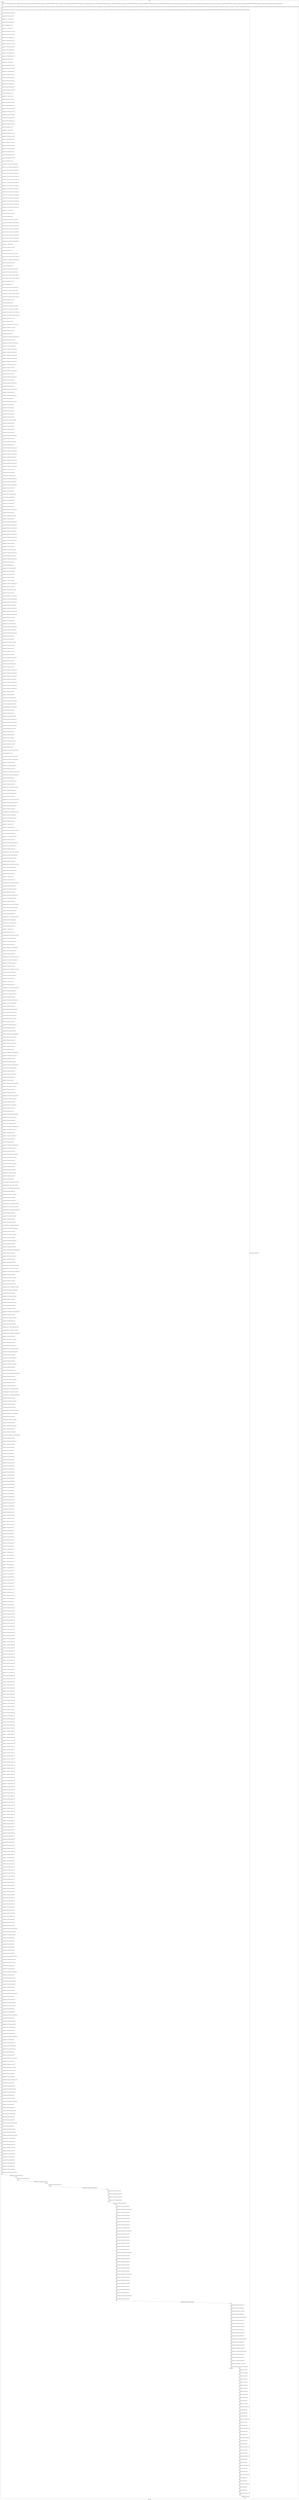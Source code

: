 digraph G {
label="Btor2XCFA";
subgraph cluster_0 {
label="main";
main_init[];
l1[];
l3[];
l4[];
l5[];
l6[];
l7[];
l8[];
l9[];
l10[];
l11[];
l12[];
l13[];
l14[];
l15[];
l16[];
l17[];
l18[];
l19[];
l20[];
l21[];
l22[];
l23[];
l24[];
l25[];
l26[];
l27[];
l28[];
l29[];
l30[];
l31[];
l32[];
l33[];
l34[];
l35[];
l36[];
l37[];
l38[];
l39[];
l40[];
l41[];
l42[];
l43[];
l44[];
l45[];
l46[];
l47[];
l48[];
l49[];
l50[];
l51[];
l52[];
l53[];
l54[];
l55[];
l56[];
l57[];
l58[];
l59[];
l60[];
l61[];
l62[];
l63[];
l64[];
l65[];
l66[];
l67[];
l68[];
l69[];
l70[];
l71[];
l72[];
l73[];
l74[];
l75[];
l76[];
l77[];
l78[];
l79[];
l80[];
l81[];
l82[];
l83[];
l84[];
l85[];
l86[];
l87[];
l88[];
l89[];
l90[];
l91[];
l92[];
l93[];
l94[];
l95[];
l96[];
l97[];
l98[];
l99[];
l100[];
l101[];
l102[];
l103[];
l104[];
l105[];
l106[];
l107[];
l108[];
l109[];
l110[];
l111[];
l112[];
l113[];
l114[];
l115[];
l116[];
l117[];
l118[];
l119[];
l120[];
l121[];
l122[];
l123[];
l124[];
l125[];
l126[];
l127[];
l128[];
l129[];
l130[];
l131[];
l132[];
l133[];
l134[];
l135[];
l136[];
l137[];
l138[];
l139[];
l140[];
l141[];
l142[];
l143[];
l144[];
l145[];
l146[];
l147[];
l148[];
l149[];
l150[];
l151[];
l152[];
l153[];
l154[];
l155[];
l156[];
l157[];
l158[];
l159[];
l160[];
l161[];
l162[];
l163[];
l164[];
l165[];
l166[];
l167[];
l168[];
l169[];
l170[];
l171[];
l172[];
l173[];
l174[];
l175[];
l176[];
l177[];
l178[];
l179[];
l180[];
l181[];
l182[];
l183[];
l184[];
l185[];
l186[];
l187[];
l188[];
l189[];
l190[];
l191[];
l192[];
l193[];
l194[];
l195[];
l196[];
l197[];
l198[];
l199[];
l200[];
l201[];
l202[];
l203[];
l204[];
l205[];
l206[];
l207[];
l208[];
l209[];
l210[];
l211[];
l212[];
l213[];
l214[];
l215[];
l216[];
l217[];
l218[];
l219[];
l220[];
l221[];
l222[];
l223[];
l224[];
l225[];
l226[];
l227[];
l228[];
l229[];
l230[];
l231[];
l232[];
l233[];
l234[];
l235[];
l236[];
l237[];
l238[];
l239[];
l240[];
l241[];
l242[];
l243[];
l244[];
l245[];
l246[];
l247[];
l248[];
l249[];
l250[];
l251[];
l252[];
l253[];
l254[];
l255[];
l256[];
l257[];
l258[];
l259[];
l260[];
l261[];
l262[];
l263[];
l264[];
l265[];
l266[];
l267[];
l268[];
l269[];
l270[];
l271[];
l272[];
l273[];
l274[];
l275[];
l276[];
l277[];
l278[];
l279[];
l280[];
l281[];
l282[];
l283[];
l284[];
l285[];
l286[];
l287[];
l288[];
l289[];
l290[];
l291[];
l292[];
l293[];
l294[];
l295[];
l296[];
l297[];
l298[];
l299[];
l300[];
l301[];
l302[];
l303[];
l304[];
l305[];
l306[];
l307[];
l308[];
l309[];
l310[];
l311[];
l312[];
l313[];
l314[];
l315[];
l316[];
l317[];
l318[];
l319[];
l320[];
l321[];
l322[];
l323[];
l324[];
l325[];
l326[];
l327[];
l328[];
l329[];
l330[];
l331[];
l332[];
l333[];
l334[];
l335[];
l336[];
l337[];
l338[];
l339[];
l340[];
l341[];
l342[];
l343[];
l344[];
l345[];
l346[];
l347[];
l348[];
l349[];
l350[];
l351[];
l352[];
l353[];
l354[];
l355[];
l356[];
l357[];
l358[];
l359[];
l360[];
l361[];
l362[];
l363[];
l364[];
l365[];
l366[];
l367[];
l368[];
l369[];
l370[];
l371[];
l372[];
l373[];
l374[];
l375[];
l376[];
l377[];
l378[];
l379[];
l380[];
l381[];
l382[];
l383[];
l384[];
l385[];
l386[];
l387[];
l388[];
l389[];
l390[];
l391[];
l392[];
l393[];
l394[];
l395[];
l396[];
l397[];
l398[];
l399[];
l400[];
l401[];
l402[];
l403[];
l404[];
l405[];
l406[];
l407[];
l408[];
l409[];
l410[];
l411[];
l412[];
l413[];
l414[];
l415[];
l416[];
l417[];
l418[];
l419[];
l420[];
l421[];
l422[];
l423[];
l424[];
l425[];
l426[];
l427[];
l428[];
l429[];
l430[];
l431[];
l432[];
l433[];
l434[];
l435[];
l436[];
l437[];
l438[];
l439[];
l440[];
l441[];
l442[];
l443[];
l444[];
l445[];
l446[];
l447[];
l448[];
l449[];
l450[];
l451[];
l452[];
l453[];
l454[];
l455[];
l456[];
l457[];
l458[];
l459[];
l460[];
l461[];
l462[];
l463[];
l464[];
l465[];
l466[];
l467[];
l468[];
l469[];
l470[];
l471[];
l472[];
l473[];
l474[];
l475[];
l476[];
l477[];
l478[];
l479[];
l480[];
l481[];
l482[];
l483[];
l484[];
l485[];
l486[];
l487[];
l488[];
l489[];
l490[];
l491[];
l492[];
l493[];
l494[];
l495[];
l496[];
l497[];
l498[];
l499[];
l500[];
l501[];
l502[];
l503[];
l504[];
l505[];
l506[];
l507[];
l508[];
l509[];
l510[];
l511[];
l512[];
l513[];
l514[];
l515[];
l516[];
l517[];
l518[];
l519[];
l520[];
l521[];
l522[];
l523[];
l524[];
l525[];
l526[];
l527[];
l528[];
l529[];
l530[];
l531[];
l532[];
l533[];
l534[];
l535[];
l536[];
l537[];
l538[];
l539[];
l540[];
l541[];
l542[];
l543[];
l544[];
l545[];
l546[];
l547[];
l548[];
l549[];
l550[];
l551[];
l552[];
l553[];
l554[];
l555[];
l556[];
l557[];
l558[];
l559[];
l560[];
l561[];
l562[];
l563[];
l564[];
l565[];
l566[];
l567[];
l568[];
l569[];
l570[];
l571[];
l572[];
l573[];
l574[];
l575[];
l576[];
l577[];
l578[];
l579[];
l580[];
l581[];
l582[];
l583[];
l584[];
l585[];
l586[];
l587[];
l588[];
l589[];
l590[];
l591[];
l592[];
l593[];
l594[];
l595[];
l596[];
l597[];
l598[];
l599[];
l600[];
l601[];
l602[];
l603[];
l604[];
l605[];
l606[];
l607[];
l608[];
l609[];
l610[];
l611[];
l612[];
l613[];
l614[];
l615[];
l616[];
l617[];
l618[];
l619[];
l620[];
l621[];
l622[];
l623[];
l624[];
l625[];
l626[];
l627[];
l628[];
l629[];
l630[];
l631[];
l632[];
l633[];
l634[];
l635[];
l636[];
l637[];
l638[];
l639[];
l640[];
l641[];
l642[];
l643[];
l644[];
l645[];
l646[];
l647[];
l648[];
l649[];
l650[];
l651[];
l652[];
l653[];
l654[];
l655[];
l656[];
l657[];
l658[];
l659[];
l660[];
l661[];
l662[];
l663[];
l664[];
l665[];
l666[];
l667[];
l668[];
l669[];
l670[];
l671[];
l672[];
l673[];
l674[];
l675[];
l676[];
l677[];
l678[];
l679[];
l680[];
l681[];
l682[];
l683[];
l684[];
l685[];
l686[];
l687[];
l688[];
l689[];
l690[];
l691[];
l692[];
l693[];
l694[];
l695[];
l696[];
l697[];
l698[];
l699[];
l700[];
l701[];
l702[];
l703[];
l704[];
l705[];
l706[];
l707[];
l708[];
l709[];
l710[];
l711[];
l712[];
l713[];
l714[];
l715[];
l716[];
l717[];
l718[];
l719[];
l720[];
l721[];
l722[];
l723[];
l724[];
l725[];
l726[];
l727[];
l728[];
l729[];
l730[];
l731[];
l732[];
l733[];
l734[];
l735[];
l736[];
l737[];
l738[];
l739[];
l740[];
l741[];
l742[];
l743[];
l744[];
l745[];
l746[];
l747[];
l748[];
l749[];
l750[];
l751[];
l752[];
l753[];
l754[];
l755[];
l756[];
l757[];
l758[];
l759[];
l760[];
l761[];
l762[];
l763[];
l764[];
l765[];
l766[];
l767[];
main_error[];
l768[];
l769[];
l770[];
l771[];
l772[];
l773[];
l774[];
l775[];
l776[];
l777[];
l778[];
l779[];
l780[];
l781[];
l782[];
l783[];
l784[];
l785[];
l786[];
l787[];
l788[];
l789[];
l790[];
l791[];
l792[];
l793[];
l794[];
l795[];
l796[];
l797[];
l798[];
l799[];
l800[];
l801[];
l802[];
l803[];
l804[];
l805[];
l806[];
l807[];
l808[];
l809[];
l810[];
main_init -> l1 [label="[(assign const_7 #b0000000000000000),(assign const_10 #b00000000),(assign const_33 #b0),(assign const_99 #b00000000000000000000000000001010),(assign const_100 #b000000000000000000000000),(assign const_101 #b00000001),(assign const_109 #b00000000000000000000000000000100),(assign const_110 #b0000000000000000),(assign const_112 #b00000000000000000000000000010000),(assign const_117 #b00000000000000000000000001100100),(assign const_127 #b00000000000000000000000000000011),(assign const_142 #b00000000000000000000000000000010),(assign const_157 #b00000000000000000000000000000001),(assign const_198 #b00000000),(assign const_209 #b0000000000010110),(assign const_211 #b0000000000000000),(assign const_225 #b0000000000100001),(assign const_237 #b0000000000101100),(assign const_249 #b0000000000001011),(assign const_459 #b00000101),(assign const_468 #b00000000000000000000000000000000),(assign const_617 #b00000010),(assign const_638 #b00000011),(assign const_659 #b00000100)] "];
l3 -> l4 [label="[(havoc input_98),(havoc input_106),(havoc input_107),(havoc input_108),(havoc input_124),(havoc input_125),(havoc input_126),(havoc input_139),(havoc input_140),(havoc input_141),(havoc input_154),(havoc input_155),(havoc input_156),(havoc input_169),(havoc input_170),(havoc input_187),(havoc input_191),(havoc input_192),(havoc input_193),(havoc input_194),(havoc input_195),(havoc input_196),(havoc input_197),(havoc input_208),(havoc input_210),(havoc input_219),(havoc input_224),(havoc input_226),(havoc input_231),(havoc input_236),(havoc input_238),(havoc input_243),(havoc input_248),(havoc input_250),(havoc input_255),(havoc input_260),(havoc input_269),(havoc input_298),(havoc input_300),(havoc input_321),(havoc input_326),(havoc input_332),(havoc input_334),(havoc input_355),(havoc input_360),(havoc input_366),(havoc input_368),(havoc input_389),(havoc input_394),(havoc input_400),(havoc input_402),(havoc input_423),(havoc input_428)] "];
l4 -> l5 [label="[(assign binary_96 (bvand state_40 (bvnot state_94)))] "];
l5 -> l6 [label="[(assign binary_102 (bvxor const_101 state_29))] "];
l6 -> l7 [label="[(assign binary_103 (++ const_100 binary_102))] "];
l7 -> l8 [label="[(assign binary_104 (bvmul const_99 binary_103))] "];
l8 -> l9 [label="[(assign slice_105 (extract binary_104 0 16))] "];
l9 -> l10 [label="[(assign binary_111 (++ state_25 const_110))] "];
l10 -> l11 [label="[(assign binary_113 (bvashr binary_111 const_112))] "];
l11 -> l12 [label="[(assign binary_114 (bvsrem binary_113 const_99))] "];
l12 -> l13 [label="[(assign binary_115 (bvmul const_99 binary_114))] "];
l13 -> l14 [label="[(assign binary_116 (bvadd const_109 binary_115))] "];
l14 -> l15 [label="[(assign binary_118 (bvsrem binary_113 const_117))] "];
l15 -> l16 [label="[(assign binary_119 (bvsdiv binary_118 const_99))] "];
l16 -> l17 [label="[(assign binary_120 (bvmul const_99 binary_119))] "];
l17 -> l18 [label="[(assign binary_121 (bvmul const_99 binary_120))] "];
l18 -> l19 [label="[(assign binary_122 (bvadd binary_116 binary_121))] "];
l19 -> l20 [label="[(assign slice_123 (extract binary_122 0 16))] "];
l20 -> l21 [label="[(assign binary_128 (++ state_21 const_110))] "];
l21 -> l22 [label="[(assign binary_129 (bvashr binary_128 const_112))] "];
l22 -> l23 [label="[(assign binary_130 (bvsrem binary_129 const_99))] "];
l23 -> l24 [label="[(assign binary_131 (bvmul const_99 binary_130))] "];
l24 -> l25 [label="[(assign binary_132 (bvadd const_127 binary_131))] "];
l25 -> l26 [label="[(assign binary_133 (bvsrem binary_129 const_117))] "];
l26 -> l27 [label="[(assign binary_134 (bvsdiv binary_133 const_99))] "];
l27 -> l28 [label="[(assign binary_135 (bvmul const_99 binary_134))] "];
l28 -> l29 [label="[(assign binary_136 (bvmul const_99 binary_135))] "];
l29 -> l30 [label="[(assign binary_137 (bvadd binary_132 binary_136))] "];
l30 -> l31 [label="[(assign slice_138 (extract binary_137 0 16))] "];
l31 -> l32 [label="[(assign binary_143 (++ state_17 const_110))] "];
l32 -> l33 [label="[(assign binary_144 (bvashr binary_143 const_112))] "];
l33 -> l34 [label="[(assign binary_145 (bvsrem binary_144 const_99))] "];
l34 -> l35 [label="[(assign binary_146 (bvmul const_99 binary_145))] "];
l35 -> l36 [label="[(assign binary_147 (bvadd const_142 binary_146))] "];
l36 -> l37 [label="[(assign binary_148 (bvsrem binary_144 const_117))] "];
l37 -> l38 [label="[(assign binary_149 (bvsdiv binary_148 const_99))] "];
l38 -> l39 [label="[(assign binary_150 (bvmul const_99 binary_149))] "];
l39 -> l40 [label="[(assign binary_151 (bvmul const_99 binary_150))] "];
l40 -> l41 [label="[(assign binary_152 (bvadd binary_147 binary_151))] "];
l41 -> l42 [label="[(assign slice_153 (extract binary_152 0 16))] "];
l42 -> l43 [label="[(assign binary_158 (++ state_13 const_110))] "];
l43 -> l44 [label="[(assign binary_159 (bvashr binary_158 const_112))] "];
l44 -> l45 [label="[(assign binary_160 (bvsrem binary_159 const_99))] "];
l45 -> l46 [label="[(assign binary_161 (bvmul const_99 binary_160))] "];
l46 -> l47 [label="[(assign binary_162 (bvadd const_157 binary_161))] "];
l47 -> l48 [label="[(assign binary_163 (bvsrem binary_159 const_117))] "];
l48 -> l49 [label="[(assign binary_164 (bvsdiv binary_163 const_99))] "];
l49 -> l50 [label="[(assign binary_165 (bvmul const_99 binary_164))] "];
l50 -> l51 [label="[(assign binary_166 (bvmul const_99 binary_165))] "];
l51 -> l52 [label="[(assign binary_167 (bvadd binary_162 binary_166))] "];
l52 -> l53 [label="[(assign slice_168 (extract binary_167 0 16))] "];
l53 -> l54 [label="[(assign ternary_171 (ite (= input_170 #b1) slice_168 state_8))] "];
l54 -> l55 [label="[(assign ternary_172 (ite (= input_169 #b1) slice_168 ternary_171))] "];
l55 -> l56 [label="[(assign ternary_173 (ite (= input_156 #b1) slice_168 ternary_172))] "];
l56 -> l57 [label="[(assign ternary_174 (ite (= input_155 #b1) slice_153 ternary_173))] "];
l57 -> l58 [label="[(assign ternary_175 (ite (= input_154 #b1) slice_153 ternary_174))] "];
l58 -> l59 [label="[(assign ternary_176 (ite (= input_141 #b1) slice_153 ternary_175))] "];
l59 -> l60 [label="[(assign ternary_177 (ite (= input_140 #b1) slice_138 ternary_176))] "];
l60 -> l61 [label="[(assign ternary_178 (ite (= input_139 #b1) slice_138 ternary_177))] "];
l61 -> l62 [label="[(assign ternary_179 (ite (= input_126 #b1) slice_138 ternary_178))] "];
l62 -> l63 [label="[(assign ternary_180 (ite (= input_125 #b1) slice_123 ternary_179))] "];
l63 -> l64 [label="[(assign ternary_181 (ite (= input_124 #b1) slice_123 ternary_180))] "];
l64 -> l65 [label="[(assign ternary_182 (ite (= input_108 #b1) slice_123 ternary_181))] "];
l65 -> l66 [label="[(assign ternary_183 (ite (= input_107 #b1) slice_105 ternary_182))] "];
l66 -> l67 [label="[(assign ternary_184 (ite (= input_106 #b1) slice_105 ternary_183))] "];
l67 -> l68 [label="[(assign ternary_185 (ite (= input_98 #b1) slice_105 ternary_184))] "];
l68 -> l69 [label="[(assign binary_188 (++ const_100 state_11))] "];
l69 -> l70 [label="[(assign binary_189 (bvadd const_157 binary_188))] "];
l70 -> l71 [label="[(assign slice_190 (extract binary_189 0 8))] "];
l71 -> l72 [label="[(assign ternary_199 (ite (= input_197 #b1) const_198 state_11))] "];
l72 -> l73 [label="[(assign ternary_200 (ite (= input_196 #b1) slice_190 ternary_199))] "];
l73 -> l74 [label="[(assign ternary_201 (ite (= input_195 #b1) slice_190 ternary_200))] "];
l74 -> l75 [label="[(assign ternary_202 (ite (= input_194 #b1) slice_190 ternary_201))] "];
l75 -> l76 [label="[(assign ternary_203 (ite (= input_193 #b1) slice_190 ternary_202))] "];
l76 -> l77 [label="[(assign ternary_204 (ite (= input_192 #b1) slice_190 ternary_203))] "];
l77 -> l78 [label="[(assign ternary_205 (ite (= input_191 #b1) slice_190 ternary_204))] "];
l78 -> l79 [label="[(assign ternary_206 (ite (= input_187 #b1) slice_190 ternary_205))] "];
l79 -> l80 [label="[(assign binary_212 (++ state_8 const_110))] "];
l80 -> l81 [label="[(assign binary_213 (bvashr binary_212 const_112))] "];
l81 -> l82 [label="[(assign slice_214 (extract binary_213 0 16))] "];
l82 -> l83 [label="[(assign ternary_215 (ite (= input_193 #b1) slice_214 state_13))] "];
l83 -> l84 [label="[(assign ternary_216 (ite (= input_210 #b1) const_211 ternary_215))] "];
l84 -> l85 [label="[(assign ternary_217 (ite (= input_208 #b1) const_209 ternary_216))] "];
l85 -> l86 [label="[(assign binary_220 (bvsdiv binary_159 const_117))] "];
l86 -> l87 [label="[(assign slice_221 (extract binary_220 0 16))] "];
l87 -> l88 [label="[(assign ternary_222 (ite (= input_219 #b1) slice_221 state_15))] "];
l88 -> l89 [label="[(assign ternary_227 (ite (= input_192 #b1) slice_214 state_17))] "];
l89 -> l90 [label="[(assign ternary_228 (ite (= input_226 #b1) const_211 ternary_227))] "];
l90 -> l91 [label="[(assign ternary_229 (ite (= input_224 #b1) const_225 ternary_228))] "];
l91 -> l92 [label="[(assign binary_232 (bvsdiv binary_144 const_117))] "];
l92 -> l93 [label="[(assign slice_233 (extract binary_232 0 16))] "];
l93 -> l94 [label="[(assign ternary_234 (ite (= input_231 #b1) slice_233 state_19))] "];
l94 -> l95 [label="[(assign ternary_239 (ite (= input_191 #b1) slice_214 state_21))] "];
l95 -> l96 [label="[(assign ternary_240 (ite (= input_238 #b1) const_211 ternary_239))] "];
l96 -> l97 [label="[(assign ternary_241 (ite (= input_236 #b1) const_237 ternary_240))] "];
l97 -> l98 [label="[(assign binary_244 (bvsdiv binary_129 const_117))] "];
l98 -> l99 [label="[(assign slice_245 (extract binary_244 0 16))] "];
l99 -> l100 [label="[(assign ternary_246 (ite (= input_243 #b1) slice_245 state_23))] "];
l100 -> l101 [label="[(assign ternary_251 (ite (= input_187 #b1) slice_214 state_25))] "];
l101 -> l102 [label="[(assign ternary_252 (ite (= input_250 #b1) const_211 ternary_251))] "];
l102 -> l103 [label="[(assign ternary_253 (ite (= input_248 #b1) const_249 ternary_252))] "];
l103 -> l104 [label="[(assign binary_256 (bvsdiv binary_113 const_117))] "];
l104 -> l105 [label="[(assign slice_257 (extract binary_256 0 16))] "];
l105 -> l106 [label="[(assign ternary_258 (ite (= input_255 #b1) slice_257 state_27))] "];
l106 -> l107 [label="[(assign binary_261 (bvsrem binary_103 const_109))] "];
l107 -> l108 [label="[(assign binary_262 (bvadd const_157 binary_261))] "];
l108 -> l109 [label="[(assign slice_263 (extract binary_262 0 8))] "];
l109 -> l110 [label="[(assign ternary_264 (ite (= input_260 #b1) slice_263 binary_102))] "];
l110 -> l111 [label="[(assign binary_265 (bvxor const_101 ternary_264))] "];
l111 -> l112 [label="[(assign ternary_267 (ite (= input_194 #b1) slice_214 state_31))] "];
l112 -> l113 [label="[(assign binary_270 (bvor (bvnot state_34) input_269))] "];
l113 -> l114 [label="[(assign binary_271 (bvand binary_270 (bvnot input_169)))] "];
l114 -> l115 [label="[(assign binary_272 (bvand binary_271 (bvnot input_154)))] "];
l115 -> l116 [label="[(assign binary_273 (bvand binary_272 (bvnot input_139)))] "];
l116 -> l117 [label="[(assign binary_274 (bvand binary_273 (bvnot input_124)))] "];
l117 -> l118 [label="[(assign binary_275 (bvand binary_274 (bvnot input_106)))] "];
l118 -> l119 [label="[(assign binary_277 (bvand state_36 (bvnot input_197)))] "];
l119 -> l120 [label="[(assign binary_278 (bvor binary_277 input_169))] "];
l120 -> l121 [label="[(assign binary_279 (bvand binary_278 (bvnot input_156)))] "];
l121 -> l122 [label="[(assign binary_280 (bvor binary_279 input_154))] "];
l122 -> l123 [label="[(assign binary_281 (bvand binary_280 (bvnot input_141)))] "];
l123 -> l124 [label="[(assign binary_282 (bvor binary_281 input_139))] "];
l124 -> l125 [label="[(assign binary_283 (bvand binary_282 (bvnot input_126)))] "];
l125 -> l126 [label="[(assign binary_284 (bvor binary_283 input_124))] "];
l126 -> l127 [label="[(assign binary_285 (bvand binary_284 (bvnot input_108)))] "];
l127 -> l128 [label="[(assign binary_286 (bvor binary_285 input_106))] "];
l128 -> l129 [label="[(assign binary_287 (bvand binary_286 (bvnot input_98)))] "];
l129 -> l130 [label="[(assign binary_289 (bvor state_38 input_197))] "];
l130 -> l131 [label="[(assign binary_290 (bvand binary_289 (bvnot input_269)))] "];
l131 -> l132 [label="[(assign binary_292 (bvor state_40 input_156))] "];
l132 -> l133 [label="[(assign binary_293 (bvor binary_292 input_141))] "];
l133 -> l134 [label="[(assign binary_294 (bvor binary_293 input_126))] "];
l134 -> l135 [label="[(assign binary_295 (bvor binary_294 input_108))] "];
l135 -> l136 [label="[(assign binary_296 (bvor binary_295 input_98))] "];
l136 -> l137 [label="[(assign binary_299 (bvor (bvnot state_42) input_298))] "];
l137 -> l138 [label="[(assign binary_301 (bvor binary_299 input_300))] "];
l138 -> l139 [label="[(assign binary_302 (bvor binary_301 input_170))] "];
l139 -> l140 [label="[(assign binary_303 (bvor binary_302 input_169))] "];
l140 -> l141 [label="[(assign binary_304 (bvor binary_303 input_156))] "];
l141 -> l142 [label="[(assign binary_305 (bvand binary_304 (bvnot input_193)))] "];
l142 -> l143 [label="[(assign binary_306 (bvor binary_305 input_219))] "];
l143 -> l144 [label="[(assign binary_308 (bvand state_44 (bvnot input_298)))] "];
l144 -> l145 [label="[(assign binary_309 (bvor binary_308 input_193))] "];
l145 -> l146 [label="[(assign binary_310 (bvand binary_309 (bvnot input_210)))] "];
l146 -> l147 [label="[(assign binary_311 (bvand binary_310 (bvnot input_208)))] "];
l147 -> l148 [label="[(assign binary_312 (bvand binary_311 (bvnot input_219)))] "];
l148 -> l149 [label="[(assign binary_314 (bvand state_46 (bvnot input_300)))] "];
l149 -> l150 [label="[(assign binary_315 (bvand binary_314 (bvnot input_170)))] "];
l150 -> l151 [label="[(assign binary_316 (bvand binary_315 (bvnot input_169)))] "];
l151 -> l152 [label="[(assign binary_317 (bvand binary_316 (bvnot input_156)))] "];
l152 -> l153 [label="[(assign binary_318 (bvor binary_317 input_210))] "];
l153 -> l154 [label="[(assign binary_319 (bvor binary_318 input_208))] "];
l154 -> l155 [label="[(assign binary_322 (bvor (bvnot state_48) input_321))] "];
l155 -> l156 [label="[(assign binary_323 (bvand binary_322 (bvnot input_219)))] "];
l156 -> l157 [label="[(assign binary_325 (bvand state_50 (bvnot input_321)))] "];
l157 -> l158 [label="[(assign binary_327 (bvand binary_325 (bvnot input_326)))] "];
l158 -> l159 [label="[(assign binary_328 (bvor binary_327 input_219))] "];
l159 -> l160 [label="[(assign binary_330 (bvor state_52 input_326))] "];
l160 -> l161 [label="[(assign binary_333 (bvor (bvnot state_54) input_332))] "];
l161 -> l162 [label="[(assign binary_335 (bvor binary_333 input_334))] "];
l162 -> l163 [label="[(assign binary_336 (bvor binary_335 input_155))] "];
l163 -> l164 [label="[(assign binary_337 (bvor binary_336 input_154))] "];
l164 -> l165 [label="[(assign binary_338 (bvor binary_337 input_141))] "];
l165 -> l166 [label="[(assign binary_339 (bvand binary_338 (bvnot input_192)))] "];
l166 -> l167 [label="[(assign binary_340 (bvor binary_339 input_231))] "];
l167 -> l168 [label="[(assign binary_342 (bvand state_56 (bvnot input_332)))] "];
l168 -> l169 [label="[(assign binary_343 (bvor binary_342 input_192))] "];
l169 -> l170 [label="[(assign binary_344 (bvand binary_343 (bvnot input_226)))] "];
l170 -> l171 [label="[(assign binary_345 (bvand binary_344 (bvnot input_224)))] "];
l171 -> l172 [label="[(assign binary_346 (bvand binary_345 (bvnot input_231)))] "];
l172 -> l173 [label="[(assign binary_348 (bvand state_58 (bvnot input_334)))] "];
l173 -> l174 [label="[(assign binary_349 (bvand binary_348 (bvnot input_155)))] "];
l174 -> l175 [label="[(assign binary_350 (bvand binary_349 (bvnot input_154)))] "];
l175 -> l176 [label="[(assign binary_351 (bvand binary_350 (bvnot input_141)))] "];
l176 -> l177 [label="[(assign binary_352 (bvor binary_351 input_226))] "];
l177 -> l178 [label="[(assign binary_353 (bvor binary_352 input_224))] "];
l178 -> l179 [label="[(assign binary_356 (bvor (bvnot state_60) input_355))] "];
l179 -> l180 [label="[(assign binary_357 (bvand binary_356 (bvnot input_231)))] "];
l180 -> l181 [label="[(assign binary_359 (bvand state_62 (bvnot input_355)))] "];
l181 -> l182 [label="[(assign binary_361 (bvand binary_359 (bvnot input_360)))] "];
l182 -> l183 [label="[(assign binary_362 (bvor binary_361 input_231))] "];
l183 -> l184 [label="[(assign binary_364 (bvor state_64 input_360))] "];
l184 -> l185 [label="[(assign binary_367 (bvor (bvnot state_66) input_366))] "];
l185 -> l186 [label="[(assign binary_369 (bvor binary_367 input_368))] "];
l186 -> l187 [label="[(assign binary_370 (bvor binary_369 input_140))] "];
l187 -> l188 [label="[(assign binary_371 (bvor binary_370 input_139))] "];
l188 -> l189 [label="[(assign binary_372 (bvor binary_371 input_126))] "];
l189 -> l190 [label="[(assign binary_373 (bvand binary_372 (bvnot input_191)))] "];
l190 -> l191 [label="[(assign binary_374 (bvor binary_373 input_243))] "];
l191 -> l192 [label="[(assign binary_376 (bvand state_68 (bvnot input_366)))] "];
l192 -> l193 [label="[(assign binary_377 (bvor binary_376 input_191))] "];
l193 -> l194 [label="[(assign binary_378 (bvand binary_377 (bvnot input_238)))] "];
l194 -> l195 [label="[(assign binary_379 (bvand binary_378 (bvnot input_236)))] "];
l195 -> l196 [label="[(assign binary_380 (bvand binary_379 (bvnot input_243)))] "];
l196 -> l197 [label="[(assign binary_382 (bvand state_70 (bvnot input_368)))] "];
l197 -> l198 [label="[(assign binary_383 (bvand binary_382 (bvnot input_140)))] "];
l198 -> l199 [label="[(assign binary_384 (bvand binary_383 (bvnot input_139)))] "];
l199 -> l200 [label="[(assign binary_385 (bvand binary_384 (bvnot input_126)))] "];
l200 -> l201 [label="[(assign binary_386 (bvor binary_385 input_238))] "];
l201 -> l202 [label="[(assign binary_387 (bvor binary_386 input_236))] "];
l202 -> l203 [label="[(assign binary_390 (bvor (bvnot state_72) input_389))] "];
l203 -> l204 [label="[(assign binary_391 (bvand binary_390 (bvnot input_243)))] "];
l204 -> l205 [label="[(assign binary_393 (bvand state_74 (bvnot input_389)))] "];
l205 -> l206 [label="[(assign binary_395 (bvand binary_393 (bvnot input_394)))] "];
l206 -> l207 [label="[(assign binary_396 (bvor binary_395 input_243))] "];
l207 -> l208 [label="[(assign binary_398 (bvor state_76 input_394))] "];
l208 -> l209 [label="[(assign binary_401 (bvor (bvnot state_78) input_400))] "];
l209 -> l210 [label="[(assign binary_403 (bvor binary_401 input_402))] "];
l210 -> l211 [label="[(assign binary_404 (bvor binary_403 input_125))] "];
l211 -> l212 [label="[(assign binary_405 (bvor binary_404 input_124))] "];
l212 -> l213 [label="[(assign binary_406 (bvor binary_405 input_108))] "];
l213 -> l214 [label="[(assign binary_407 (bvand binary_406 (bvnot input_187)))] "];
l214 -> l215 [label="[(assign binary_408 (bvor binary_407 input_255))] "];
l215 -> l216 [label="[(assign binary_410 (bvand state_80 (bvnot input_400)))] "];
l216 -> l217 [label="[(assign binary_411 (bvor binary_410 input_187))] "];
l217 -> l218 [label="[(assign binary_412 (bvand binary_411 (bvnot input_250)))] "];
l218 -> l219 [label="[(assign binary_413 (bvand binary_412 (bvnot input_248)))] "];
l219 -> l220 [label="[(assign binary_414 (bvand binary_413 (bvnot input_255)))] "];
l220 -> l221 [label="[(assign binary_416 (bvand state_82 (bvnot input_402)))] "];
l221 -> l222 [label="[(assign binary_417 (bvand binary_416 (bvnot input_125)))] "];
l222 -> l223 [label="[(assign binary_418 (bvand binary_417 (bvnot input_124)))] "];
l223 -> l224 [label="[(assign binary_419 (bvand binary_418 (bvnot input_108)))] "];
l224 -> l225 [label="[(assign binary_420 (bvor binary_419 input_250))] "];
l225 -> l226 [label="[(assign binary_421 (bvor binary_420 input_248))] "];
l226 -> l227 [label="[(assign binary_424 (bvor (bvnot state_84) input_423))] "];
l227 -> l228 [label="[(assign binary_425 (bvand binary_424 (bvnot input_255)))] "];
l228 -> l229 [label="[(assign binary_427 (bvand state_86 (bvnot input_423)))] "];
l229 -> l230 [label="[(assign binary_429 (bvand binary_427 (bvnot input_428)))] "];
l230 -> l231 [label="[(assign binary_430 (bvor binary_429 input_255))] "];
l231 -> l232 [label="[(assign binary_432 (bvor state_88 input_428))] "];
l232 -> l233 [label="[(assign binary_434 (bvor (bvnot state_90) input_260))] "];
l233 -> l234 [label="[(assign binary_435 (bvand binary_434 (bvnot input_107)))] "];
l234 -> l235 [label="[(assign binary_436 (bvand binary_435 (bvnot input_106)))] "];
l235 -> l236 [label="[(assign binary_437 (bvand binary_436 (bvnot input_98)))] "];
l236 -> l237 [label="[(assign binary_439 (bvand state_92 (bvnot input_260)))] "];
l237 -> l238 [label="[(assign binary_440 (bvor binary_439 input_107))] "];
l238 -> l239 [label="[(assign binary_441 (bvor binary_440 input_106))] "];
l239 -> l240 [label="[(assign binary_442 (bvor binary_441 input_98))] "];
l240 -> l241 [label="[(assign binary_444 (bvor state_36 (bvnot input_197)))] "];
l241 -> l242 [label="[(assign binary_445 (bvsrem binary_213 const_99))] "];
l242 -> l243 [label="[(assign slice_446 (extract binary_445 8 32))] "];
l243 -> l244 [label="[(assign comparison_447 (ite (= const_100 slice_446) #b1 #b0))] "];
l244 -> l245 [label="[(assign slice_448 (extract binary_445 0 8))] "];
l245 -> l246 [label="[(assign comparison_449 (ite (= state_11 slice_448) #b1 #b0))] "];
l246 -> l247 [label="[(assign binary_450 (bvand comparison_447 comparison_449))] "];
l247 -> l248 [label="[(assign binary_451 (bvand state_38 binary_450))] "];
l248 -> l249 [label="[(assign binary_452 (bvor (bvnot input_196) binary_451))] "];
l249 -> l250 [label="[(assign binary_453 (bvand binary_444 binary_452))] "];
l250 -> l251 [label="[(assign comparison_454 (ite (bvule binary_188 const_109) #b1 #b0))] "];
l251 -> l252 [label="[(assign binary_455 (bvand (bvnot binary_450) comparison_454))] "];
l252 -> l253 [label="[(assign binary_456 (bvand state_38 binary_455))] "];
l253 -> l254 [label="[(assign binary_457 (bvor (bvnot input_195) binary_456))] "];
l254 -> l255 [label="[(assign binary_458 (bvand binary_453 binary_457))] "];
l255 -> l256 [label="[(assign comparison_460 (ite (= const_459 state_11) #b1 #b0))] "];
l256 -> l257 [label="[(assign binary_461 (bvand state_38 comparison_460))] "];
l257 -> l258 [label="[(assign binary_462 (bvor (bvnot input_269) binary_461))] "];
l258 -> l259 [label="[(assign binary_463 (bvand binary_458 binary_462))] "];
l259 -> l260 [label="[(assign comparison_464 (ite (= const_157 binary_164) #b1 #b0))] "];
l260 -> l261 [label="[(assign binary_465 (bvand state_44 (bvnot comparison_464)))] "];
l261 -> l262 [label="[(assign binary_466 (bvor (bvnot input_298) binary_465))] "];
l262 -> l263 [label="[(assign binary_467 (bvand binary_463 binary_466))] "];
l263 -> l264 [label="[(assign comparison_469 (ite (= const_468 binary_159) #b1 #b0))] "];
l264 -> l265 [label="[(assign binary_470 (bvand state_46 comparison_469))] "];
l265 -> l266 [label="[(assign binary_471 (bvor (bvnot input_300) binary_470))] "];
l266 -> l267 [label="[(assign binary_472 (bvand binary_467 binary_471))] "];
l267 -> l268 [label="[(assign binary_473 (++ state_15 const_110))] "];
l268 -> l269 [label="[(assign binary_474 (bvashr binary_473 const_112))] "];
l269 -> l270 [label="[(assign comparison_475 (ite (= const_157 binary_474) #b1 #b0))] "];
l270 -> l271 [label="[(assign binary_476 (bvand state_50 comparison_475))] "];
l271 -> l272 [label="[(assign binary_477 (bvor (bvnot input_321) binary_476))] "];
l272 -> l273 [label="[(assign binary_478 (bvand binary_472 binary_477))] "];
l273 -> l274 [label="[(assign binary_479 (bvand state_50 (bvnot comparison_475)))] "];
l274 -> l275 [label="[(assign binary_480 (bvor (bvnot input_326) binary_479))] "];
l275 -> l276 [label="[(assign binary_481 (bvand binary_478 binary_480))] "];
l276 -> l277 [label="[(assign comparison_482 (ite (= const_142 binary_149) #b1 #b0))] "];
l277 -> l278 [label="[(assign binary_483 (bvand state_56 (bvnot comparison_482)))] "];
l278 -> l279 [label="[(assign binary_484 (bvor (bvnot input_332) binary_483))] "];
l279 -> l280 [label="[(assign binary_485 (bvand binary_481 binary_484))] "];
l280 -> l281 [label="[(assign comparison_486 (ite (= const_468 binary_144) #b1 #b0))] "];
l281 -> l282 [label="[(assign binary_487 (bvand state_58 comparison_486))] "];
l282 -> l283 [label="[(assign binary_488 (bvor (bvnot input_334) binary_487))] "];
l283 -> l284 [label="[(assign binary_489 (bvand binary_485 binary_488))] "];
l284 -> l285 [label="[(assign binary_490 (++ state_19 const_110))] "];
l285 -> l286 [label="[(assign binary_491 (bvashr binary_490 const_112))] "];
l286 -> l287 [label="[(assign comparison_492 (ite (= const_142 binary_491) #b1 #b0))] "];
l287 -> l288 [label="[(assign binary_493 (bvand state_62 comparison_492))] "];
l288 -> l289 [label="[(assign binary_494 (bvor (bvnot input_355) binary_493))] "];
l289 -> l290 [label="[(assign binary_495 (bvand binary_489 binary_494))] "];
l290 -> l291 [label="[(assign binary_496 (bvand state_62 (bvnot comparison_492)))] "];
l291 -> l292 [label="[(assign binary_497 (bvor (bvnot input_360) binary_496))] "];
l292 -> l293 [label="[(assign binary_498 (bvand binary_495 binary_497))] "];
l293 -> l294 [label="[(assign comparison_499 (ite (= const_127 binary_134) #b1 #b0))] "];
l294 -> l295 [label="[(assign binary_500 (bvand state_68 (bvnot comparison_499)))] "];
l295 -> l296 [label="[(assign binary_501 (bvor (bvnot input_366) binary_500))] "];
l296 -> l297 [label="[(assign binary_502 (bvand binary_498 binary_501))] "];
l297 -> l298 [label="[(assign comparison_503 (ite (= const_468 binary_129) #b1 #b0))] "];
l298 -> l299 [label="[(assign binary_504 (bvand state_70 comparison_503))] "];
l299 -> l300 [label="[(assign binary_505 (bvor (bvnot input_368) binary_504))] "];
l300 -> l301 [label="[(assign binary_506 (bvand binary_502 binary_505))] "];
l301 -> l302 [label="[(assign binary_507 (++ state_23 const_110))] "];
l302 -> l303 [label="[(assign binary_508 (bvashr binary_507 const_112))] "];
l303 -> l304 [label="[(assign comparison_509 (ite (= const_127 binary_508) #b1 #b0))] "];
l304 -> l305 [label="[(assign binary_510 (bvand state_74 comparison_509))] "];
l305 -> l306 [label="[(assign binary_511 (bvor (bvnot input_389) binary_510))] "];
l306 -> l307 [label="[(assign binary_512 (bvand binary_506 binary_511))] "];
l307 -> l308 [label="[(assign binary_513 (bvand state_74 (bvnot comparison_509)))] "];
l308 -> l309 [label="[(assign binary_514 (bvor (bvnot input_394) binary_513))] "];
l309 -> l310 [label="[(assign binary_515 (bvand binary_512 binary_514))] "];
l310 -> l311 [label="[(assign comparison_516 (ite (= const_109 binary_119) #b1 #b0))] "];
l311 -> l312 [label="[(assign binary_517 (bvand state_80 (bvnot comparison_516)))] "];
l312 -> l313 [label="[(assign binary_518 (bvor (bvnot input_400) binary_517))] "];
l313 -> l314 [label="[(assign binary_519 (bvand binary_515 binary_518))] "];
l314 -> l315 [label="[(assign comparison_520 (ite (= const_468 binary_113) #b1 #b0))] "];
l315 -> l316 [label="[(assign binary_521 (bvand state_82 comparison_520))] "];
l316 -> l317 [label="[(assign binary_522 (bvor (bvnot input_402) binary_521))] "];
l317 -> l318 [label="[(assign binary_523 (bvand binary_519 binary_522))] "];
l318 -> l319 [label="[(assign binary_524 (++ state_27 const_110))] "];
l319 -> l320 [label="[(assign binary_525 (bvashr binary_524 const_112))] "];
l320 -> l321 [label="[(assign comparison_526 (ite (= const_109 binary_525) #b1 #b0))] "];
l321 -> l322 [label="[(assign binary_527 (bvand state_86 comparison_526))] "];
l322 -> l323 [label="[(assign binary_528 (bvor (bvnot input_423) binary_527))] "];
l323 -> l324 [label="[(assign binary_529 (bvand binary_523 binary_528))] "];
l324 -> l325 [label="[(assign binary_530 (bvand state_86 (bvnot comparison_526)))] "];
l325 -> l326 [label="[(assign binary_531 (bvor (bvnot input_428) binary_530))] "];
l326 -> l327 [label="[(assign binary_532 (bvand binary_529 binary_531))] "];
l327 -> l328 [label="[(assign binary_533 (bvand (bvnot state_34) (bvnot state_42)))] "];
l328 -> l329 [label="[(assign binary_534 (bvand (bvnot state_54) binary_533))] "];
l329 -> l330 [label="[(assign binary_535 (bvand (bvnot state_66) binary_534))] "];
l330 -> l331 [label="[(assign binary_536 (bvand (bvnot state_78) binary_535))] "];
l331 -> l332 [label="[(assign binary_537 (bvand state_92 binary_536))] "];
l332 -> l333 [label="[(assign binary_538 (bvor (bvnot input_260) binary_537))] "];
l333 -> l334 [label="[(assign binary_539 (bvand binary_532 binary_538))] "];
l334 -> l335 [label="[(assign binary_540 (bvand (bvnot state_34) state_46))] "];
l335 -> l336 [label="[(assign binary_541 (bvand binary_540 (bvnot comparison_469)))] "];
l336 -> l337 [label="[(assign binary_542 (bvor (bvnot input_170) binary_541))] "];
l337 -> l338 [label="[(assign binary_543 (bvand binary_539 binary_542))] "];
l338 -> l339 [label="[(assign binary_544 (bvor binary_541 (bvnot input_169)))] "];
l339 -> l340 [label="[(assign binary_545 (bvand binary_543 binary_544))] "];
l340 -> l341 [label="[(assign binary_546 (bvand state_36 state_46))] "];
l341 -> l342 [label="[(assign binary_547 (bvand binary_546 (bvnot comparison_469)))] "];
l342 -> l343 [label="[(assign binary_548 (bvor (bvnot input_156) binary_547))] "];
l343 -> l344 [label="[(assign binary_549 (bvand binary_545 binary_548))] "];
l344 -> l345 [label="[(assign binary_550 (bvand (bvnot state_34) state_58))] "];
l345 -> l346 [label="[(assign binary_551 (bvand binary_550 (bvnot comparison_486)))] "];
l346 -> l347 [label="[(assign binary_552 (bvor (bvnot input_155) binary_551))] "];
l347 -> l348 [label="[(assign binary_553 (bvand binary_549 binary_552))] "];
l348 -> l349 [label="[(assign binary_554 (bvor binary_551 (bvnot input_154)))] "];
l349 -> l350 [label="[(assign binary_555 (bvand binary_553 binary_554))] "];
l350 -> l351 [label="[(assign binary_556 (bvand state_36 state_58))] "];
l351 -> l352 [label="[(assign binary_557 (bvand binary_556 (bvnot comparison_486)))] "];
l352 -> l353 [label="[(assign binary_558 (bvor (bvnot input_141) binary_557))] "];
l353 -> l354 [label="[(assign binary_559 (bvand binary_555 binary_558))] "];
l354 -> l355 [label="[(assign binary_560 (bvand (bvnot state_34) state_70))] "];
l355 -> l356 [label="[(assign binary_561 (bvand binary_560 (bvnot comparison_503)))] "];
l356 -> l357 [label="[(assign binary_562 (bvor (bvnot input_140) binary_561))] "];
l357 -> l358 [label="[(assign binary_563 (bvand binary_559 binary_562))] "];
l358 -> l359 [label="[(assign binary_564 (bvor binary_561 (bvnot input_139)))] "];
l359 -> l360 [label="[(assign binary_565 (bvand binary_563 binary_564))] "];
l360 -> l361 [label="[(assign binary_566 (bvand state_36 state_70))] "];
l361 -> l362 [label="[(assign binary_567 (bvand binary_566 (bvnot comparison_503)))] "];
l362 -> l363 [label="[(assign binary_568 (bvor (bvnot input_126) binary_567))] "];
l363 -> l364 [label="[(assign binary_569 (bvand binary_565 binary_568))] "];
l364 -> l365 [label="[(assign binary_570 (bvand (bvnot state_34) state_82))] "];
l365 -> l366 [label="[(assign binary_571 (bvand binary_570 (bvnot comparison_520)))] "];
l366 -> l367 [label="[(assign binary_572 (bvor (bvnot input_125) binary_571))] "];
l367 -> l368 [label="[(assign binary_573 (bvand binary_569 binary_572))] "];
l368 -> l369 [label="[(assign binary_574 (bvor binary_571 (bvnot input_124)))] "];
l369 -> l370 [label="[(assign binary_575 (bvand binary_573 binary_574))] "];
l370 -> l371 [label="[(assign binary_576 (bvand state_36 state_82))] "];
l371 -> l372 [label="[(assign binary_577 (bvand binary_576 (bvnot comparison_520)))] "];
l372 -> l373 [label="[(assign binary_578 (bvor (bvnot input_108) binary_577))] "];
l373 -> l374 [label="[(assign binary_579 (bvand binary_575 binary_578))] "];
l374 -> l375 [label="[(assign binary_580 (bvand (bvnot state_34) (bvnot state_90)))] "];
l375 -> l376 [label="[(assign binary_581 (bvor (bvnot input_107) binary_580))] "];
l376 -> l377 [label="[(assign binary_582 (bvand binary_579 binary_581))] "];
l377 -> l378 [label="[(assign binary_583 (bvor binary_580 (bvnot input_106)))] "];
l378 -> l379 [label="[(assign binary_584 (bvand binary_582 binary_583))] "];
l379 -> l380 [label="[(assign binary_585 (bvand state_36 (bvnot state_90)))] "];
l380 -> l381 [label="[(assign binary_586 (bvor (bvnot input_98) binary_585))] "];
l381 -> l382 [label="[(assign binary_587 (bvand binary_584 binary_586))] "];
l382 -> l383 [label="[(assign binary_588 (bvand state_38 state_92))] "];
l383 -> l384 [label="[(assign comparison_589 (ite (= const_468 binary_445) #b1 #b0))] "];
l384 -> l385 [label="[(assign comparison_590 (ite (= const_198 state_11) #b1 #b0))] "];
l385 -> l386 [label="[(assign binary_591 (bvand (bvnot comparison_589) comparison_590))] "];
l386 -> l387 [label="[(assign binary_592 (bvand binary_588 binary_591))] "];
l387 -> l388 [label="[(assign binary_593 (bvor (bvnot input_194) binary_592))] "];
l388 -> l389 [label="[(assign binary_594 (bvand binary_587 binary_593))] "];
l389 -> l390 [label="[(assign binary_595 (bvand state_38 (bvnot state_42)))] "];
l390 -> l391 [label="[(assign comparison_596 (ite (= const_157 binary_445) #b1 #b0))] "];
l391 -> l392 [label="[(assign comparison_597 (ite (= const_101 state_11) #b1 #b0))] "];
l392 -> l393 [label="[(assign binary_598 (bvand (bvnot comparison_596) comparison_597))] "];
l393 -> l394 [label="[(assign binary_599 (bvand binary_595 binary_598))] "];
l394 -> l395 [label="[(assign binary_600 (bvor (bvnot input_193) binary_599))] "];
l395 -> l396 [label="[(assign binary_601 (bvand binary_594 binary_600))] "];
l396 -> l397 [label="[(assign binary_602 (bvand state_44 (bvnot state_48)))] "];
l397 -> l398 [label="[(assign comparison_603 (ite (= const_468 binary_220) #b1 #b0))] "];
l398 -> l399 [label="[(assign binary_604 (bvand comparison_464 comparison_603))] "];
l399 -> l400 [label="[(assign binary_605 (bvand binary_602 binary_604))] "];
l400 -> l401 [label="[(assign binary_606 (bvor (bvnot input_210) binary_605))] "];
l401 -> l402 [label="[(assign binary_607 (bvand binary_601 binary_606))] "];
l402 -> l403 [label="[(assign binary_608 (bvor binary_605 (bvnot input_208)))] "];
l403 -> l404 [label="[(assign binary_609 (bvand binary_607 binary_608))] "];
l404 -> l405 [label="[(assign binary_610 (bvand state_44 (bvnot state_48)))] "];
l405 -> l406 [label="[(assign binary_611 (bvand comparison_464 (bvnot comparison_603)))] "];
l406 -> l407 [label="[(assign binary_612 (bvand binary_610 binary_611))] "];
l407 -> l408 [label="[(assign binary_613 (bvor (bvnot input_219) binary_612))] "];
l408 -> l409 [label="[(assign binary_614 (bvand binary_609 binary_613))] "];
l409 -> l410 [label="[(assign binary_615 (bvand state_38 (bvnot state_54)))] "];
l410 -> l411 [label="[(assign comparison_616 (ite (= const_142 binary_445) #b1 #b0))] "];
l411 -> l412 [label="[(assign comparison_618 (ite (= const_617 state_11) #b1 #b0))] "];
l412 -> l413 [label="[(assign binary_619 (bvand (bvnot comparison_616) comparison_618))] "];
l413 -> l414 [label="[(assign binary_620 (bvand binary_615 binary_619))] "];
l414 -> l415 [label="[(assign binary_621 (bvor (bvnot input_192) binary_620))] "];
l415 -> l416 [label="[(assign binary_622 (bvand binary_614 binary_621))] "];
l416 -> l417 [label="[(assign binary_623 (bvand state_56 (bvnot state_60)))] "];
l417 -> l418 [label="[(assign comparison_624 (ite (= const_468 binary_232) #b1 #b0))] "];
l418 -> l419 [label="[(assign binary_625 (bvand comparison_482 comparison_624))] "];
l419 -> l420 [label="[(assign binary_626 (bvand binary_623 binary_625))] "];
l420 -> l421 [label="[(assign binary_627 (bvor (bvnot input_226) binary_626))] "];
l421 -> l422 [label="[(assign binary_628 (bvand binary_622 binary_627))] "];
l422 -> l423 [label="[(assign binary_629 (bvor binary_626 (bvnot input_224)))] "];
l423 -> l424 [label="[(assign binary_630 (bvand binary_628 binary_629))] "];
l424 -> l425 [label="[(assign binary_631 (bvand state_56 (bvnot state_60)))] "];
l425 -> l426 [label="[(assign binary_632 (bvand comparison_482 (bvnot comparison_624)))] "];
l426 -> l427 [label="[(assign binary_633 (bvand binary_631 binary_632))] "];
l427 -> l428 [label="[(assign binary_634 (bvor (bvnot input_231) binary_633))] "];
l428 -> l429 [label="[(assign binary_635 (bvand binary_630 binary_634))] "];
l429 -> l430 [label="[(assign binary_636 (bvand state_38 (bvnot state_66)))] "];
l430 -> l431 [label="[(assign comparison_637 (ite (= const_127 binary_445) #b1 #b0))] "];
l431 -> l432 [label="[(assign comparison_639 (ite (= const_638 state_11) #b1 #b0))] "];
l432 -> l433 [label="[(assign binary_640 (bvand (bvnot comparison_637) comparison_639))] "];
l433 -> l434 [label="[(assign binary_641 (bvand binary_636 binary_640))] "];
l434 -> l435 [label="[(assign binary_642 (bvor (bvnot input_191) binary_641))] "];
l435 -> l436 [label="[(assign binary_643 (bvand binary_635 binary_642))] "];
l436 -> l437 [label="[(assign binary_644 (bvand state_68 (bvnot state_72)))] "];
l437 -> l438 [label="[(assign comparison_645 (ite (= const_468 binary_244) #b1 #b0))] "];
l438 -> l439 [label="[(assign binary_646 (bvand comparison_499 comparison_645))] "];
l439 -> l440 [label="[(assign binary_647 (bvand binary_644 binary_646))] "];
l440 -> l441 [label="[(assign binary_648 (bvor (bvnot input_238) binary_647))] "];
l441 -> l442 [label="[(assign binary_649 (bvand binary_643 binary_648))] "];
l442 -> l443 [label="[(assign binary_650 (bvor binary_647 (bvnot input_236)))] "];
l443 -> l444 [label="[(assign binary_651 (bvand binary_649 binary_650))] "];
l444 -> l445 [label="[(assign binary_652 (bvand state_68 (bvnot state_72)))] "];
l445 -> l446 [label="[(assign binary_653 (bvand comparison_499 (bvnot comparison_645)))] "];
l446 -> l447 [label="[(assign binary_654 (bvand binary_652 binary_653))] "];
l447 -> l448 [label="[(assign binary_655 (bvor (bvnot input_243) binary_654))] "];
l448 -> l449 [label="[(assign binary_656 (bvand binary_651 binary_655))] "];
l449 -> l450 [label="[(assign binary_657 (bvand state_38 (bvnot state_78)))] "];
l450 -> l451 [label="[(assign comparison_658 (ite (= const_109 binary_445) #b1 #b0))] "];
l451 -> l452 [label="[(assign comparison_660 (ite (= const_659 state_11) #b1 #b0))] "];
l452 -> l453 [label="[(assign binary_661 (bvand (bvnot comparison_658) comparison_660))] "];
l453 -> l454 [label="[(assign binary_662 (bvand binary_657 binary_661))] "];
l454 -> l455 [label="[(assign binary_663 (bvor (bvnot input_187) binary_662))] "];
l455 -> l456 [label="[(assign binary_664 (bvand binary_656 binary_663))] "];
l456 -> l457 [label="[(assign binary_665 (bvand state_80 (bvnot state_84)))] "];
l457 -> l458 [label="[(assign comparison_666 (ite (= const_468 binary_256) #b1 #b0))] "];
l458 -> l459 [label="[(assign binary_667 (bvand comparison_516 comparison_666))] "];
l459 -> l460 [label="[(assign binary_668 (bvand binary_665 binary_667))] "];
l460 -> l461 [label="[(assign binary_669 (bvor (bvnot input_250) binary_668))] "];
l461 -> l462 [label="[(assign binary_670 (bvand binary_664 binary_669))] "];
l462 -> l463 [label="[(assign binary_671 (bvor binary_668 (bvnot input_248)))] "];
l463 -> l464 [label="[(assign binary_672 (bvand binary_670 binary_671))] "];
l464 -> l465 [label="[(assign binary_673 (bvand state_80 (bvnot state_84)))] "];
l465 -> l466 [label="[(assign binary_674 (bvand comparison_516 (bvnot comparison_666)))] "];
l466 -> l467 [label="[(assign binary_675 (bvand binary_673 binary_674))] "];
l467 -> l468 [label="[(assign binary_676 (bvor (bvnot input_255) binary_675))] "];
l468 -> l469 [label="[(assign binary_677 (bvand binary_672 binary_676))] "];
l469 -> l470 [label="[(assign binary_678 (bvor input_197 input_196))] "];
l470 -> l471 [label="[(assign binary_679 (bvor input_195 binary_678))] "];
l471 -> l472 [label="[(assign binary_680 (bvor input_269 binary_679))] "];
l472 -> l473 [label="[(assign binary_681 (bvor input_298 binary_680))] "];
l473 -> l474 [label="[(assign binary_682 (bvor input_300 binary_681))] "];
l474 -> l475 [label="[(assign binary_683 (bvor input_321 binary_682))] "];
l475 -> l476 [label="[(assign binary_684 (bvor input_326 binary_683))] "];
l476 -> l477 [label="[(assign binary_685 (bvor input_332 binary_684))] "];
l477 -> l478 [label="[(assign binary_686 (bvor input_334 binary_685))] "];
l478 -> l479 [label="[(assign binary_687 (bvor input_355 binary_686))] "];
l479 -> l480 [label="[(assign binary_688 (bvor input_360 binary_687))] "];
l480 -> l481 [label="[(assign binary_689 (bvor input_366 binary_688))] "];
l481 -> l482 [label="[(assign binary_690 (bvor input_368 binary_689))] "];
l482 -> l483 [label="[(assign binary_691 (bvor input_389 binary_690))] "];
l483 -> l484 [label="[(assign binary_692 (bvor input_394 binary_691))] "];
l484 -> l485 [label="[(assign binary_693 (bvor input_400 binary_692))] "];
l485 -> l486 [label="[(assign binary_694 (bvor input_402 binary_693))] "];
l486 -> l487 [label="[(assign binary_695 (bvor input_423 binary_694))] "];
l487 -> l488 [label="[(assign binary_696 (bvor input_428 binary_695))] "];
l488 -> l489 [label="[(assign binary_697 (bvor input_260 binary_696))] "];
l489 -> l490 [label="[(assign binary_698 (bvor input_170 binary_697))] "];
l490 -> l491 [label="[(assign binary_699 (bvor input_169 binary_698))] "];
l491 -> l492 [label="[(assign binary_700 (bvor input_156 binary_699))] "];
l492 -> l493 [label="[(assign binary_701 (bvor input_155 binary_700))] "];
l493 -> l494 [label="[(assign binary_702 (bvor input_154 binary_701))] "];
l494 -> l495 [label="[(assign binary_703 (bvor input_141 binary_702))] "];
l495 -> l496 [label="[(assign binary_704 (bvor input_140 binary_703))] "];
l496 -> l497 [label="[(assign binary_705 (bvor input_139 binary_704))] "];
l497 -> l498 [label="[(assign binary_706 (bvor input_126 binary_705))] "];
l498 -> l499 [label="[(assign binary_707 (bvor input_125 binary_706))] "];
l499 -> l500 [label="[(assign binary_708 (bvor input_124 binary_707))] "];
l500 -> l501 [label="[(assign binary_709 (bvor input_108 binary_708))] "];
l501 -> l502 [label="[(assign binary_710 (bvor input_107 binary_709))] "];
l502 -> l503 [label="[(assign binary_711 (bvor input_106 binary_710))] "];
l503 -> l504 [label="[(assign binary_712 (bvor input_98 binary_711))] "];
l504 -> l505 [label="[(assign binary_713 (bvor input_194 binary_712))] "];
l505 -> l506 [label="[(assign binary_714 (bvor input_193 binary_713))] "];
l506 -> l507 [label="[(assign binary_715 (bvor input_210 binary_714))] "];
l507 -> l508 [label="[(assign binary_716 (bvor input_208 binary_715))] "];
l508 -> l509 [label="[(assign binary_717 (bvor input_219 binary_716))] "];
l509 -> l510 [label="[(assign binary_718 (bvor input_192 binary_717))] "];
l510 -> l511 [label="[(assign binary_719 (bvor input_226 binary_718))] "];
l511 -> l512 [label="[(assign binary_720 (bvor input_224 binary_719))] "];
l512 -> l513 [label="[(assign binary_721 (bvor input_231 binary_720))] "];
l513 -> l514 [label="[(assign binary_722 (bvor input_191 binary_721))] "];
l514 -> l515 [label="[(assign binary_723 (bvor input_238 binary_722))] "];
l515 -> l516 [label="[(assign binary_724 (bvor input_236 binary_723))] "];
l516 -> l517 [label="[(assign binary_725 (bvor input_243 binary_724))] "];
l517 -> l518 [label="[(assign binary_726 (bvor input_187 binary_725))] "];
l518 -> l519 [label="[(assign binary_727 (bvor input_250 binary_726))] "];
l519 -> l520 [label="[(assign binary_728 (bvor input_248 binary_727))] "];
l520 -> l521 [label="[(assign binary_729 (bvor input_255 binary_728))] "];
l521 -> l522 [label="[(assign binary_730 (bvand binary_677 binary_729))] "];
l522 -> l523 [label="[(assign binary_731 (bvand input_197 input_196))] "];
l523 -> l524 [label="[(assign binary_732 (bvand input_195 binary_678))] "];
l524 -> l525 [label="[(assign binary_733 (bvor binary_731 binary_732))] "];
l525 -> l526 [label="[(assign binary_734 (bvand input_269 binary_679))] "];
l526 -> l527 [label="[(assign binary_735 (bvor binary_733 binary_734))] "];
l527 -> l528 [label="[(assign binary_736 (bvand input_298 binary_680))] "];
l528 -> l529 [label="[(assign binary_737 (bvor binary_735 binary_736))] "];
l529 -> l530 [label="[(assign binary_738 (bvand input_300 binary_681))] "];
l530 -> l531 [label="[(assign binary_739 (bvor binary_737 binary_738))] "];
l531 -> l532 [label="[(assign binary_740 (bvand input_321 binary_682))] "];
l532 -> l533 [label="[(assign binary_741 (bvor binary_739 binary_740))] "];
l533 -> l534 [label="[(assign binary_742 (bvand input_326 binary_683))] "];
l534 -> l535 [label="[(assign binary_743 (bvor binary_741 binary_742))] "];
l535 -> l536 [label="[(assign binary_744 (bvand input_332 binary_684))] "];
l536 -> l537 [label="[(assign binary_745 (bvor binary_743 binary_744))] "];
l537 -> l538 [label="[(assign binary_746 (bvand input_334 binary_685))] "];
l538 -> l539 [label="[(assign binary_747 (bvor binary_745 binary_746))] "];
l539 -> l540 [label="[(assign binary_748 (bvand input_355 binary_686))] "];
l540 -> l541 [label="[(assign binary_749 (bvor binary_747 binary_748))] "];
l541 -> l542 [label="[(assign binary_750 (bvand input_360 binary_687))] "];
l542 -> l543 [label="[(assign binary_751 (bvor binary_749 binary_750))] "];
l543 -> l544 [label="[(assign binary_752 (bvand input_366 binary_688))] "];
l544 -> l545 [label="[(assign binary_753 (bvor binary_751 binary_752))] "];
l545 -> l546 [label="[(assign binary_754 (bvand input_368 binary_689))] "];
l546 -> l547 [label="[(assign binary_755 (bvor binary_753 binary_754))] "];
l547 -> l548 [label="[(assign binary_756 (bvand input_389 binary_690))] "];
l548 -> l549 [label="[(assign binary_757 (bvor binary_755 binary_756))] "];
l549 -> l550 [label="[(assign binary_758 (bvand input_394 binary_691))] "];
l550 -> l551 [label="[(assign binary_759 (bvor binary_757 binary_758))] "];
l551 -> l552 [label="[(assign binary_760 (bvand input_400 binary_692))] "];
l552 -> l553 [label="[(assign binary_761 (bvor binary_759 binary_760))] "];
l553 -> l554 [label="[(assign binary_762 (bvand input_402 binary_693))] "];
l554 -> l555 [label="[(assign binary_763 (bvor binary_761 binary_762))] "];
l555 -> l556 [label="[(assign binary_764 (bvand input_423 binary_694))] "];
l556 -> l557 [label="[(assign binary_765 (bvor binary_763 binary_764))] "];
l557 -> l558 [label="[(assign binary_766 (bvand input_428 binary_695))] "];
l558 -> l559 [label="[(assign binary_767 (bvor binary_765 binary_766))] "];
l559 -> l560 [label="[(assign binary_768 (bvand input_260 binary_696))] "];
l560 -> l561 [label="[(assign binary_769 (bvor binary_767 binary_768))] "];
l561 -> l562 [label="[(assign binary_770 (bvand input_170 binary_697))] "];
l562 -> l563 [label="[(assign binary_771 (bvor binary_769 binary_770))] "];
l563 -> l564 [label="[(assign binary_772 (bvand input_169 binary_698))] "];
l564 -> l565 [label="[(assign binary_773 (bvor binary_771 binary_772))] "];
l565 -> l566 [label="[(assign binary_774 (bvand input_156 binary_699))] "];
l566 -> l567 [label="[(assign binary_775 (bvor binary_773 binary_774))] "];
l567 -> l568 [label="[(assign binary_776 (bvand input_155 binary_700))] "];
l568 -> l569 [label="[(assign binary_777 (bvor binary_775 binary_776))] "];
l569 -> l570 [label="[(assign binary_778 (bvand input_154 binary_701))] "];
l570 -> l571 [label="[(assign binary_779 (bvor binary_777 binary_778))] "];
l571 -> l572 [label="[(assign binary_780 (bvand input_141 binary_702))] "];
l572 -> l573 [label="[(assign binary_781 (bvor binary_779 binary_780))] "];
l573 -> l574 [label="[(assign binary_782 (bvand input_140 binary_703))] "];
l574 -> l575 [label="[(assign binary_783 (bvor binary_781 binary_782))] "];
l575 -> l576 [label="[(assign binary_784 (bvand input_139 binary_704))] "];
l576 -> l577 [label="[(assign binary_785 (bvor binary_783 binary_784))] "];
l577 -> l578 [label="[(assign binary_786 (bvand input_126 binary_705))] "];
l578 -> l579 [label="[(assign binary_787 (bvor binary_785 binary_786))] "];
l579 -> l580 [label="[(assign binary_788 (bvand input_125 binary_706))] "];
l580 -> l581 [label="[(assign binary_789 (bvor binary_787 binary_788))] "];
l581 -> l582 [label="[(assign binary_790 (bvand input_124 binary_707))] "];
l582 -> l583 [label="[(assign binary_791 (bvor binary_789 binary_790))] "];
l583 -> l584 [label="[(assign binary_792 (bvand input_108 binary_708))] "];
l584 -> l585 [label="[(assign binary_793 (bvor binary_791 binary_792))] "];
l585 -> l586 [label="[(assign binary_794 (bvand input_107 binary_709))] "];
l586 -> l587 [label="[(assign binary_795 (bvor binary_793 binary_794))] "];
l587 -> l588 [label="[(assign binary_796 (bvand input_106 binary_710))] "];
l588 -> l589 [label="[(assign binary_797 (bvor binary_795 binary_796))] "];
l589 -> l590 [label="[(assign binary_798 (bvand input_98 binary_711))] "];
l590 -> l591 [label="[(assign binary_799 (bvor binary_797 binary_798))] "];
l591 -> l592 [label="[(assign binary_800 (bvand input_194 binary_712))] "];
l592 -> l593 [label="[(assign binary_801 (bvor binary_799 binary_800))] "];
l593 -> l594 [label="[(assign binary_802 (bvand input_193 binary_713))] "];
l594 -> l595 [label="[(assign binary_803 (bvor binary_801 binary_802))] "];
l595 -> l596 [label="[(assign binary_804 (bvand input_210 binary_714))] "];
l596 -> l597 [label="[(assign binary_805 (bvor binary_803 binary_804))] "];
l597 -> l598 [label="[(assign binary_806 (bvand input_208 binary_715))] "];
l598 -> l599 [label="[(assign binary_807 (bvor binary_805 binary_806))] "];
l599 -> l600 [label="[(assign binary_808 (bvand input_219 binary_716))] "];
l600 -> l601 [label="[(assign binary_809 (bvor binary_807 binary_808))] "];
l601 -> l602 [label="[(assign binary_810 (bvand input_192 binary_717))] "];
l602 -> l603 [label="[(assign binary_811 (bvor binary_809 binary_810))] "];
l603 -> l604 [label="[(assign binary_812 (bvand input_226 binary_718))] "];
l604 -> l605 [label="[(assign binary_813 (bvor binary_811 binary_812))] "];
l605 -> l606 [label="[(assign binary_814 (bvand input_224 binary_719))] "];
l606 -> l607 [label="[(assign binary_815 (bvor binary_813 binary_814))] "];
l607 -> l608 [label="[(assign binary_816 (bvand input_231 binary_720))] "];
l608 -> l609 [label="[(assign binary_817 (bvor binary_815 binary_816))] "];
l609 -> l610 [label="[(assign binary_818 (bvand input_191 binary_721))] "];
l610 -> l611 [label="[(assign binary_819 (bvor binary_817 binary_818))] "];
l611 -> l612 [label="[(assign binary_820 (bvand input_238 binary_722))] "];
l612 -> l613 [label="[(assign binary_821 (bvor binary_819 binary_820))] "];
l613 -> l614 [label="[(assign binary_822 (bvand input_236 binary_723))] "];
l614 -> l615 [label="[(assign binary_823 (bvor binary_821 binary_822))] "];
l615 -> l616 [label="[(assign binary_824 (bvand input_243 binary_724))] "];
l616 -> l617 [label="[(assign binary_825 (bvor binary_823 binary_824))] "];
l617 -> l618 [label="[(assign binary_826 (bvand input_187 binary_725))] "];
l618 -> l619 [label="[(assign binary_827 (bvor binary_825 binary_826))] "];
l619 -> l620 [label="[(assign binary_828 (bvand input_250 binary_726))] "];
l620 -> l621 [label="[(assign binary_829 (bvor binary_827 binary_828))] "];
l621 -> l622 [label="[(assign binary_830 (bvand input_248 binary_727))] "];
l622 -> l623 [label="[(assign binary_831 (bvor binary_829 binary_830))] "];
l623 -> l624 [label="[(assign binary_832 (bvand input_255 binary_728))] "];
l624 -> l625 [label="[(assign binary_833 (bvor binary_831 binary_832))] "];
l625 -> l626 [label="[(assign binary_834 (bvand binary_730 (bvnot binary_833)))] "];
l626 -> l627 [label="[(assign binary_835 (bvand (bvnot state_34) state_36))] "];
l627 -> l628 [label="[(assign binary_836 (bvor (bvnot state_34) state_36))] "];
l628 -> l629 [label="[(assign binary_837 (bvand state_38 binary_836))] "];
l629 -> l630 [label="[(assign binary_838 (bvor binary_835 binary_837))] "];
l630 -> l631 [label="[(assign binary_839 (bvor state_38 binary_836))] "];
l631 -> l632 [label="[(assign binary_840 (bvand state_40 binary_839))] "];
l632 -> l633 [label="[(assign binary_841 (bvor binary_838 binary_840))] "];
l633 -> l634 [label="[(assign binary_842 (bvor state_40 binary_839))] "];
l634 -> l635 [label="[(assign binary_843 (bvand (bvnot binary_841) binary_842))] "];
l635 -> l636 [label="[(assign binary_844 (bvand (bvnot state_42) state_44))] "];
l636 -> l637 [label="[(assign binary_845 (bvor (bvnot state_42) state_44))] "];
l637 -> l638 [label="[(assign binary_846 (bvand state_46 binary_845))] "];
l638 -> l639 [label="[(assign binary_847 (bvor binary_844 binary_846))] "];
l639 -> l640 [label="[(assign binary_848 (bvand binary_843 (bvnot binary_847)))] "];
l640 -> l641 [label="[(assign binary_849 (bvor state_46 binary_845))] "];
l641 -> l642 [label="[(assign binary_850 (bvand binary_848 binary_849))] "];
l642 -> l643 [label="[(assign binary_851 (bvand (bvnot state_48) state_50))] "];
l643 -> l644 [label="[(assign binary_852 (bvor (bvnot state_48) state_50))] "];
l644 -> l645 [label="[(assign binary_853 (bvand state_52 binary_852))] "];
l645 -> l646 [label="[(assign binary_854 (bvor binary_851 binary_853))] "];
l646 -> l647 [label="[(assign binary_855 (bvand binary_850 (bvnot binary_854)))] "];
l647 -> l648 [label="[(assign binary_856 (bvor state_52 binary_852))] "];
l648 -> l649 [label="[(assign binary_857 (bvand binary_855 binary_856))] "];
l649 -> l650 [label="[(assign binary_858 (bvand (bvnot state_54) state_56))] "];
l650 -> l651 [label="[(assign binary_859 (bvor (bvnot state_54) state_56))] "];
l651 -> l652 [label="[(assign binary_860 (bvand state_58 binary_859))] "];
l652 -> l653 [label="[(assign binary_861 (bvor binary_858 binary_860))] "];
l653 -> l654 [label="[(assign binary_862 (bvand binary_857 (bvnot binary_861)))] "];
l654 -> l655 [label="[(assign binary_863 (bvor state_58 binary_859))] "];
l655 -> l656 [label="[(assign binary_864 (bvand binary_862 binary_863))] "];
l656 -> l657 [label="[(assign binary_865 (bvand (bvnot state_60) state_62))] "];
l657 -> l658 [label="[(assign binary_866 (bvor (bvnot state_60) state_62))] "];
l658 -> l659 [label="[(assign binary_867 (bvand state_64 binary_866))] "];
l659 -> l660 [label="[(assign binary_868 (bvor binary_865 binary_867))] "];
l660 -> l661 [label="[(assign binary_869 (bvand binary_864 (bvnot binary_868)))] "];
l661 -> l662 [label="[(assign binary_870 (bvor state_64 binary_866))] "];
l662 -> l663 [label="[(assign binary_871 (bvand binary_869 binary_870))] "];
l663 -> l664 [label="[(assign binary_872 (bvand (bvnot state_66) state_68))] "];
l664 -> l665 [label="[(assign binary_873 (bvor (bvnot state_66) state_68))] "];
l665 -> l666 [label="[(assign binary_874 (bvand state_70 binary_873))] "];
l666 -> l667 [label="[(assign binary_875 (bvor binary_872 binary_874))] "];
l667 -> l668 [label="[(assign binary_876 (bvand binary_871 (bvnot binary_875)))] "];
l668 -> l669 [label="[(assign binary_877 (bvor state_70 binary_873))] "];
l669 -> l670 [label="[(assign binary_878 (bvand binary_876 binary_877))] "];
l670 -> l671 [label="[(assign binary_879 (bvand (bvnot state_72) state_74))] "];
l671 -> l672 [label="[(assign binary_880 (bvor (bvnot state_72) state_74))] "];
l672 -> l673 [label="[(assign binary_881 (bvand state_76 binary_880))] "];
l673 -> l674 [label="[(assign binary_882 (bvor binary_879 binary_881))] "];
l674 -> l675 [label="[(assign binary_883 (bvand binary_878 (bvnot binary_882)))] "];
l675 -> l676 [label="[(assign binary_884 (bvor state_76 binary_880))] "];
l676 -> l677 [label="[(assign binary_885 (bvand binary_883 binary_884))] "];
l677 -> l678 [label="[(assign binary_886 (bvand (bvnot state_78) state_80))] "];
l678 -> l679 [label="[(assign binary_887 (bvor (bvnot state_78) state_80))] "];
l679 -> l680 [label="[(assign binary_888 (bvand state_82 binary_887))] "];
l680 -> l681 [label="[(assign binary_889 (bvor binary_886 binary_888))] "];
l681 -> l682 [label="[(assign binary_890 (bvand binary_885 (bvnot binary_889)))] "];
l682 -> l683 [label="[(assign binary_891 (bvor state_82 binary_887))] "];
l683 -> l684 [label="[(assign binary_892 (bvand binary_890 binary_891))] "];
l684 -> l685 [label="[(assign binary_893 (bvand (bvnot state_84) state_86))] "];
l685 -> l686 [label="[(assign binary_894 (bvor (bvnot state_84) state_86))] "];
l686 -> l687 [label="[(assign binary_895 (bvand state_88 binary_894))] "];
l687 -> l688 [label="[(assign binary_896 (bvor binary_893 binary_895))] "];
l688 -> l689 [label="[(assign binary_897 (bvand binary_892 (bvnot binary_896)))] "];
l689 -> l690 [label="[(assign binary_898 (bvor state_88 binary_894))] "];
l690 -> l691 [label="[(assign binary_899 (bvand binary_897 binary_898))] "];
l691 -> l692 [label="[(assign binary_900 (bvand (bvnot state_90) state_92))] "];
l692 -> l693 [label="[(assign binary_901 (bvand binary_899 (bvnot binary_900)))] "];
l693 -> l694 [label="[(assign binary_902 (bvor (bvnot state_90) state_92))] "];
l694 -> l695 [label="[(assign binary_903 (bvand binary_901 binary_902))] "];
l695 -> l696 [label="[(assign binary_904 (bvand binary_834 binary_903))] "];
l696 -> l697 [label="[(assign binary_905 (bvand binary_275 binary_287))] "];
l697 -> l698 [label="[(assign binary_906 (bvor binary_275 binary_287))] "];
l698 -> l699 [label="[(assign binary_907 (bvand binary_290 binary_906))] "];
l699 -> l700 [label="[(assign binary_908 (bvor binary_905 binary_907))] "];
l700 -> l701 [label="[(assign binary_909 (bvor binary_290 binary_906))] "];
l701 -> l702 [label="[(assign binary_910 (bvand binary_296 binary_909))] "];
l702 -> l703 [label="[(assign binary_911 (bvor binary_908 binary_910))] "];
l703 -> l704 [label="[(assign binary_912 (bvor binary_296 binary_909))] "];
l704 -> l705 [label="[(assign binary_913 (bvand (bvnot binary_911) binary_912))] "];
l705 -> l706 [label="[(assign binary_914 (bvand binary_306 binary_312))] "];
l706 -> l707 [label="[(assign binary_915 (bvor binary_306 binary_312))] "];
l707 -> l708 [label="[(assign binary_916 (bvand binary_319 binary_915))] "];
l708 -> l709 [label="[(assign binary_917 (bvor binary_914 binary_916))] "];
l709 -> l710 [label="[(assign binary_918 (bvand binary_913 (bvnot binary_917)))] "];
l710 -> l711 [label="[(assign binary_919 (bvor binary_319 binary_915))] "];
l711 -> l712 [label="[(assign binary_920 (bvand binary_918 binary_919))] "];
l712 -> l713 [label="[(assign binary_921 (bvand binary_323 binary_328))] "];
l713 -> l714 [label="[(assign binary_922 (bvor binary_323 binary_328))] "];
l714 -> l715 [label="[(assign binary_923 (bvand binary_330 binary_922))] "];
l715 -> l716 [label="[(assign binary_924 (bvor binary_921 binary_923))] "];
l716 -> l717 [label="[(assign binary_925 (bvand binary_920 (bvnot binary_924)))] "];
l717 -> l718 [label="[(assign binary_926 (bvor binary_330 binary_922))] "];
l718 -> l719 [label="[(assign binary_927 (bvand binary_925 binary_926))] "];
l719 -> l720 [label="[(assign binary_928 (bvand binary_340 binary_346))] "];
l720 -> l721 [label="[(assign binary_929 (bvor binary_340 binary_346))] "];
l721 -> l722 [label="[(assign binary_930 (bvand binary_353 binary_929))] "];
l722 -> l723 [label="[(assign binary_931 (bvor binary_928 binary_930))] "];
l723 -> l724 [label="[(assign binary_932 (bvand binary_927 (bvnot binary_931)))] "];
l724 -> l725 [label="[(assign binary_933 (bvor binary_353 binary_929))] "];
l725 -> l726 [label="[(assign binary_934 (bvand binary_932 binary_933))] "];
l726 -> l727 [label="[(assign binary_935 (bvand binary_357 binary_362))] "];
l727 -> l728 [label="[(assign binary_936 (bvor binary_357 binary_362))] "];
l728 -> l729 [label="[(assign binary_937 (bvand binary_364 binary_936))] "];
l729 -> l730 [label="[(assign binary_938 (bvor binary_935 binary_937))] "];
l730 -> l731 [label="[(assign binary_939 (bvand binary_934 (bvnot binary_938)))] "];
l731 -> l732 [label="[(assign binary_940 (bvor binary_364 binary_936))] "];
l732 -> l733 [label="[(assign binary_941 (bvand binary_939 binary_940))] "];
l733 -> l734 [label="[(assign binary_942 (bvand binary_374 binary_380))] "];
l734 -> l735 [label="[(assign binary_943 (bvor binary_374 binary_380))] "];
l735 -> l736 [label="[(assign binary_944 (bvand binary_387 binary_943))] "];
l736 -> l737 [label="[(assign binary_945 (bvor binary_942 binary_944))] "];
l737 -> l738 [label="[(assign binary_946 (bvand binary_941 (bvnot binary_945)))] "];
l738 -> l739 [label="[(assign binary_947 (bvor binary_387 binary_943))] "];
l739 -> l740 [label="[(assign binary_948 (bvand binary_946 binary_947))] "];
l740 -> l741 [label="[(assign binary_949 (bvand binary_391 binary_396))] "];
l741 -> l742 [label="[(assign binary_950 (bvor binary_391 binary_396))] "];
l742 -> l743 [label="[(assign binary_951 (bvand binary_398 binary_950))] "];
l743 -> l744 [label="[(assign binary_952 (bvor binary_949 binary_951))] "];
l744 -> l745 [label="[(assign binary_953 (bvand binary_948 (bvnot binary_952)))] "];
l745 -> l746 [label="[(assign binary_954 (bvor binary_398 binary_950))] "];
l746 -> l747 [label="[(assign binary_955 (bvand binary_953 binary_954))] "];
l747 -> l748 [label="[(assign binary_956 (bvand binary_408 binary_414))] "];
l748 -> l749 [label="[(assign binary_957 (bvor binary_408 binary_414))] "];
l749 -> l750 [label="[(assign binary_958 (bvand binary_421 binary_957))] "];
l750 -> l751 [label="[(assign binary_959 (bvor binary_956 binary_958))] "];
l751 -> l752 [label="[(assign binary_960 (bvand binary_955 (bvnot binary_959)))] "];
l752 -> l753 [label="[(assign binary_961 (bvor binary_421 binary_957))] "];
l753 -> l754 [label="[(assign binary_962 (bvand binary_960 binary_961))] "];
l754 -> l755 [label="[(assign binary_963 (bvand binary_425 binary_430))] "];
l755 -> l756 [label="[(assign binary_964 (bvor binary_425 binary_430))] "];
l756 -> l757 [label="[(assign binary_965 (bvand binary_432 binary_964))] "];
l757 -> l758 [label="[(assign binary_966 (bvor binary_963 binary_965))] "];
l758 -> l759 [label="[(assign binary_967 (bvand binary_962 (bvnot binary_966)))] "];
l759 -> l760 [label="[(assign binary_968 (bvor binary_432 binary_964))] "];
l760 -> l761 [label="[(assign binary_969 (bvand binary_967 binary_968))] "];
l761 -> l762 [label="[(assign binary_970 (bvand binary_437 binary_442))] "];
l762 -> l763 [label="[(assign binary_971 (bvand binary_969 (bvnot binary_970)))] "];
l763 -> l764 [label="[(assign binary_972 (bvor binary_437 binary_442))] "];
l764 -> l765 [label="[(assign binary_973 (bvand binary_971 binary_972))] "];
l765 -> l766 [label="[(assign binary_974 (bvand binary_904 binary_973))] "];
l766 -> l767 [label="[(assign binary_975 (bvand binary_974 (bvnot state_94)))] "];
l767 -> main_error [label="[(assume (= binary_96 #b1))] "];
l767 -> l768 [label="[(assume (not (= binary_96 #b1)))] "];
l768 -> l769 [label="[(assign state_8 ternary_185)] "];
l769 -> l770 [label="[(assign state_11 ternary_206)] "];
l770 -> l771 [label="[(assign state_13 ternary_217)] "];
l771 -> l772 [label="[(assign state_15 ternary_222)] "];
l772 -> l773 [label="[(assign state_17 ternary_229)] "];
l773 -> l774 [label="[(assign state_19 ternary_234)] "];
l774 -> l775 [label="[(assign state_21 ternary_241)] "];
l775 -> l776 [label="[(assign state_23 ternary_246)] "];
l776 -> l777 [label="[(assign state_25 ternary_253)] "];
l777 -> l778 [label="[(assign state_27 ternary_258)] "];
l778 -> l779 [label="[(assign state_29 binary_265)] "];
l779 -> l780 [label="[(assign state_31 ternary_267)] "];
l780 -> l781 [label="[(assign state_34 (bvnot binary_275))] "];
l781 -> l782 [label="[(assign state_36 binary_287)] "];
l782 -> l783 [label="[(assign state_38 binary_290)] "];
l783 -> l784 [label="[(assign state_40 binary_296)] "];
l784 -> l785 [label="[(assign state_42 (bvnot binary_306))] "];
l785 -> l786 [label="[(assign state_44 binary_312)] "];
l786 -> l787 [label="[(assign state_46 binary_319)] "];
l787 -> l788 [label="[(assign state_48 (bvnot binary_323))] "];
l788 -> l789 [label="[(assign state_50 binary_328)] "];
l789 -> l790 [label="[(assign state_52 binary_330)] "];
l790 -> l791 [label="[(assign state_54 (bvnot binary_340))] "];
l791 -> l792 [label="[(assign state_56 binary_346)] "];
l792 -> l793 [label="[(assign state_58 binary_353)] "];
l793 -> l794 [label="[(assign state_60 (bvnot binary_357))] "];
l794 -> l795 [label="[(assign state_62 binary_362)] "];
l795 -> l796 [label="[(assign state_64 binary_364)] "];
l796 -> l797 [label="[(assign state_66 (bvnot binary_374))] "];
l797 -> l798 [label="[(assign state_68 binary_380)] "];
l798 -> l799 [label="[(assign state_70 binary_387)] "];
l799 -> l800 [label="[(assign state_72 (bvnot binary_391))] "];
l800 -> l801 [label="[(assign state_74 binary_396)] "];
l801 -> l802 [label="[(assign state_76 binary_398)] "];
l802 -> l803 [label="[(assign state_78 (bvnot binary_408))] "];
l803 -> l804 [label="[(assign state_80 binary_414)] "];
l804 -> l805 [label="[(assign state_82 binary_421)] "];
l805 -> l806 [label="[(assign state_84 (bvnot binary_425))] "];
l806 -> l807 [label="[(assign state_86 binary_430)] "];
l807 -> l808 [label="[(assign state_88 binary_432)] "];
l808 -> l809 [label="[(assign state_90 (bvnot binary_437))] "];
l809 -> l810 [label="[(assign state_92 binary_442)] "];
l810 -> l3 [label="[(assign state_94 (bvnot binary_975))] "];
l1 -> l3 [label="[(assign state_8 #b0000000000000000),(assign state_11 #b00000000),(assign state_13 #b0000000000000000),(assign state_15 #b0000000000000000),(assign state_17 #b0000000000000000),(assign state_19 #b0000000000000000),(assign state_21 #b0000000000000000),(assign state_23 #b0000000000000000),(assign state_25 #b0000000000000000),(assign state_27 #b0000000000000000),(assign state_29 #b00000000),(assign state_31 #b0000000000000000),(assign state_34 #b0),(assign state_36 #b0),(assign state_38 #b0),(assign state_40 #b0),(assign state_42 #b0),(assign state_44 #b0),(assign state_46 #b0),(assign state_48 #b0),(assign state_50 #b0),(assign state_52 #b0),(assign state_54 #b0),(assign state_56 #b0),(assign state_58 #b0),(assign state_60 #b0),(assign state_62 #b0),(assign state_64 #b0),(assign state_66 #b0),(assign state_68 #b0),(assign state_70 #b0),(assign state_72 #b0),(assign state_74 #b0),(assign state_76 #b0),(assign state_78 #b0),(assign state_80 #b0),(assign state_82 #b0),(assign state_84 #b0),(assign state_86 #b0),(assign state_88 #b0),(assign state_90 #b0),(assign state_92 #b0),(assign state_94 #b0)] "];

}
}
